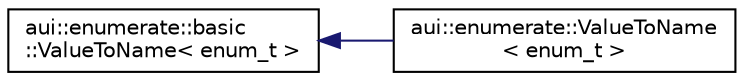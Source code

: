 digraph "Graphical Class Hierarchy"
{
 // LATEX_PDF_SIZE
  edge [fontname="Helvetica",fontsize="10",labelfontname="Helvetica",labelfontsize="10"];
  node [fontname="Helvetica",fontsize="10",shape=record];
  rankdir="LR";
  Node0 [label="aui::enumerate::basic\l::ValueToName\< enum_t \>",height=0.2,width=0.4,color="black", fillcolor="white", style="filled",URL="$structaui_1_1enumerate_1_1basic_1_1ValueToName.html",tooltip=" "];
  Node0 -> Node1 [dir="back",color="midnightblue",fontsize="10",style="solid",fontname="Helvetica"];
  Node1 [label="aui::enumerate::ValueToName\l\< enum_t \>",height=0.2,width=0.4,color="black", fillcolor="white", style="filled",URL="$structaui_1_1enumerate_1_1ValueToName.html",tooltip=" "];
}
